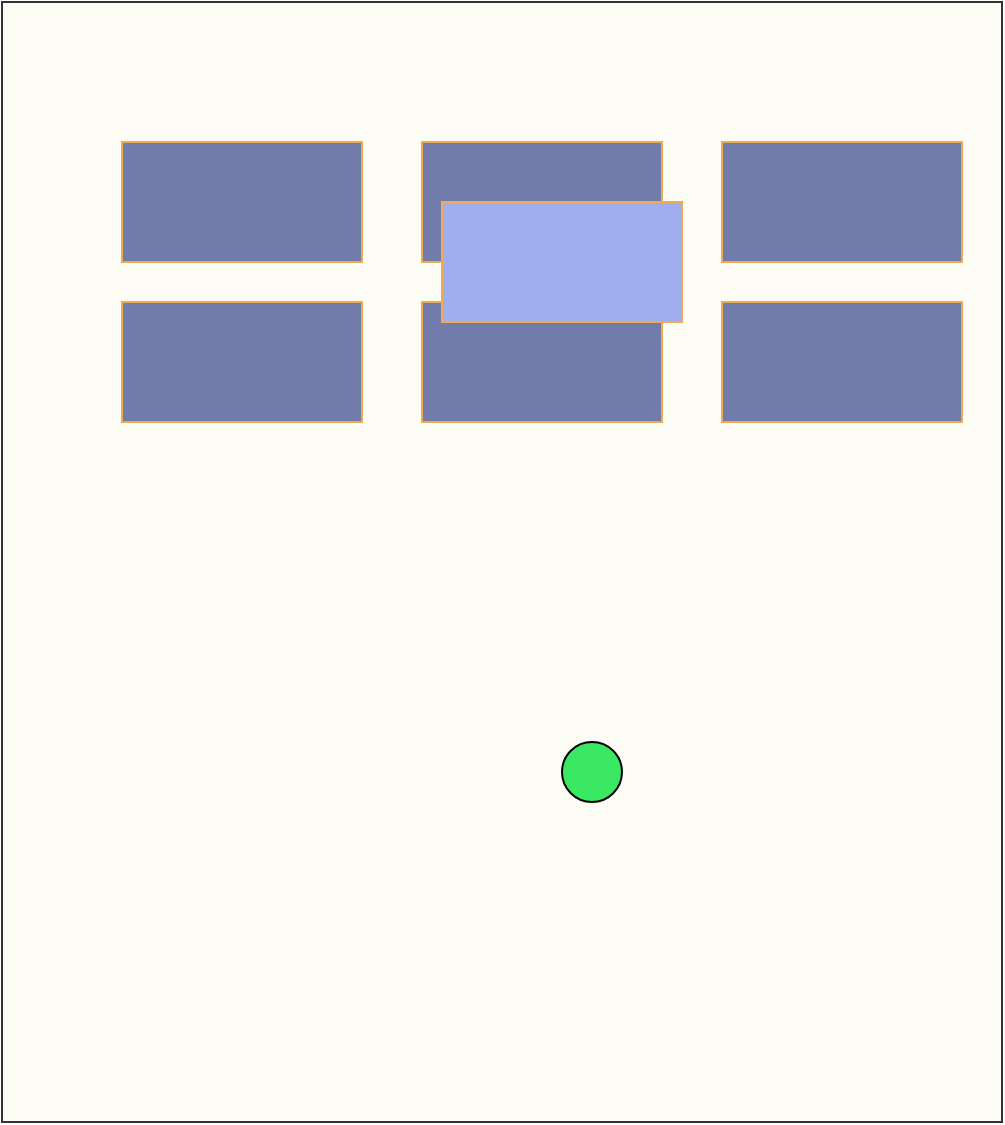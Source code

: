 <mxfile>
    <diagram id="YO4F1_MRKykROLyYEtUB" name="Page-1">
        <mxGraphModel dx="737" dy="584" grid="1" gridSize="10" guides="1" tooltips="1" connect="1" arrows="1" fold="1" page="1" pageScale="1" pageWidth="827" pageHeight="1169" math="0" shadow="0">
            <root>
                <mxCell id="0"/>
                <mxCell id="1" parent="0"/>
                <mxCell id="6" value="" style="rounded=0;whiteSpace=wrap;html=1;strokeColor=#333333;fillColor=#FCFCF4;" parent="1" vertex="1">
                    <mxGeometry x="10" y="20" width="500" height="560" as="geometry"/>
                </mxCell>
                <mxCell id="7" value="" style="rounded=0;whiteSpace=wrap;html=1;strokeColor=#F0AA4F;fillColor=#727CAB;" parent="1" vertex="1">
                    <mxGeometry x="70" y="90" width="120" height="60" as="geometry"/>
                </mxCell>
                <mxCell id="8" value="" style="rounded=0;whiteSpace=wrap;html=1;strokeColor=#F0AA4F;fillColor=#727CAB;" parent="1" vertex="1">
                    <mxGeometry x="220" y="90" width="120" height="60" as="geometry"/>
                </mxCell>
                <mxCell id="9" value="" style="rounded=0;whiteSpace=wrap;html=1;strokeColor=#F0AA4F;fillColor=#727CAB;" parent="1" vertex="1">
                    <mxGeometry x="370" y="90" width="120" height="60" as="geometry"/>
                </mxCell>
                <mxCell id="10" value="" style="rounded=0;whiteSpace=wrap;html=1;strokeColor=#F0AA4F;fillColor=#727CAB;" parent="1" vertex="1">
                    <mxGeometry x="70" y="170" width="120" height="60" as="geometry"/>
                </mxCell>
                <mxCell id="11" value="" style="rounded=0;whiteSpace=wrap;html=1;strokeColor=#F0AA4F;fillColor=#727CAB;" parent="1" vertex="1">
                    <mxGeometry x="220" y="170" width="120" height="60" as="geometry"/>
                </mxCell>
                <mxCell id="12" value="" style="rounded=0;whiteSpace=wrap;html=1;strokeColor=#F0AA4F;fillColor=#727CAB;" parent="1" vertex="1">
                    <mxGeometry x="370" y="170" width="120" height="60" as="geometry"/>
                </mxCell>
                <mxCell id="14" value="" style="ellipse;whiteSpace=wrap;html=1;aspect=fixed;fillColor=#3AE863;" parent="1" vertex="1">
                    <mxGeometry x="290" y="390" width="30" height="30" as="geometry"/>
                </mxCell>
                <mxCell id="15" value="" style="rounded=0;whiteSpace=wrap;html=1;strokeColor=#F0AA4F;fillColor=#A0AEF0;" vertex="1" parent="1">
                    <mxGeometry x="230" y="120" width="120" height="60" as="geometry"/>
                </mxCell>
            </root>
        </mxGraphModel>
    </diagram>
</mxfile>